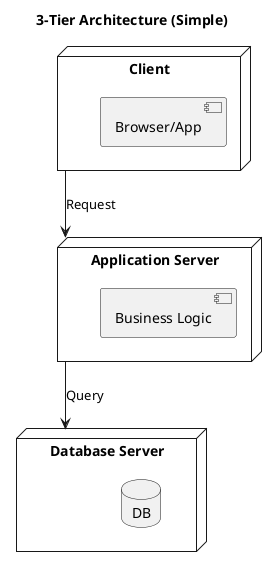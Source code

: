 @startuml three-tier
title 3-Tier Architecture (Simple)

node "Client" as client {
  [Browser/App]
}

node "Application Server" as app {
  [Business Logic]
}

node "Database Server" as db {
  database "DB"
}

client --> app : Request
app --> db : Query

@enduml
